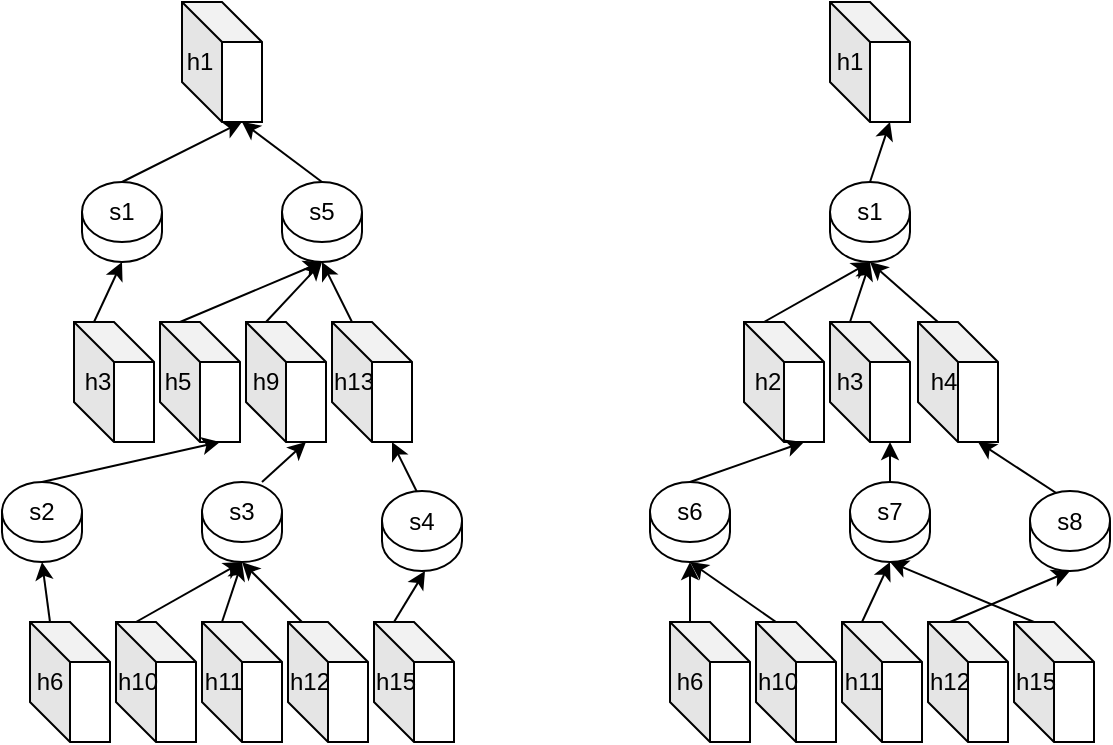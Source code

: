<mxfile version="15.3.8" type="github">
  <diagram id="L08escGr5f01V_NW2MQc" name="第 1 页">
    <mxGraphModel dx="1662" dy="706" grid="1" gridSize="10" guides="1" tooltips="1" connect="1" arrows="1" fold="1" page="1" pageScale="1" pageWidth="827" pageHeight="1169" math="0" shadow="0">
      <root>
        <mxCell id="0" />
        <mxCell id="1" parent="0" />
        <mxCell id="nwQN5Aa6cSu29XIbnHUv-91" value="" style="endArrow=classic;html=1;entryX=0;entryY=0;entryDx=30;entryDy=60;entryPerimeter=0;exitX=0.5;exitY=0;exitDx=0;exitDy=0;" edge="1" parent="1" source="nwQN5Aa6cSu29XIbnHUv-55" target="nwQN5Aa6cSu29XIbnHUv-23">
          <mxGeometry width="50" height="50" relative="1" as="geometry">
            <mxPoint x="664" y="580" as="sourcePoint" />
            <mxPoint x="644" y="460" as="targetPoint" />
          </mxGeometry>
        </mxCell>
        <mxCell id="nwQN5Aa6cSu29XIbnHUv-78" value="" style="endArrow=classic;html=1;entryX=0;entryY=0;entryDx=30;entryDy=60;entryPerimeter=0;exitX=0.5;exitY=0;exitDx=0;exitDy=0;" edge="1" parent="1" source="nwQN5Aa6cSu29XIbnHUv-52" target="nwQN5Aa6cSu29XIbnHUv-7">
          <mxGeometry width="50" height="50" relative="1" as="geometry">
            <mxPoint x="350" y="580" as="sourcePoint" />
            <mxPoint x="249" y="570" as="targetPoint" />
          </mxGeometry>
        </mxCell>
        <mxCell id="nwQN5Aa6cSu29XIbnHUv-1" value="" style="shape=cube;whiteSpace=wrap;html=1;boundedLbl=1;backgroundOutline=1;darkOpacity=0.05;darkOpacity2=0.1;" vertex="1" parent="1">
          <mxGeometry x="230" y="340" width="40" height="60" as="geometry" />
        </mxCell>
        <mxCell id="nwQN5Aa6cSu29XIbnHUv-2" value="" style="shape=cylinder3;whiteSpace=wrap;html=1;boundedLbl=1;backgroundOutline=1;size=15;" vertex="1" parent="1">
          <mxGeometry x="140" y="580" width="40" height="40" as="geometry" />
        </mxCell>
        <mxCell id="nwQN5Aa6cSu29XIbnHUv-4" value="" style="shape=cube;whiteSpace=wrap;html=1;boundedLbl=1;backgroundOutline=1;darkOpacity=0.05;darkOpacity2=0.1;" vertex="1" parent="1">
          <mxGeometry x="176" y="500" width="40" height="60" as="geometry" />
        </mxCell>
        <mxCell id="nwQN5Aa6cSu29XIbnHUv-5" value="" style="shape=cube;whiteSpace=wrap;html=1;boundedLbl=1;backgroundOutline=1;darkOpacity=0.05;darkOpacity2=0.1;" vertex="1" parent="1">
          <mxGeometry x="219" y="500" width="40" height="60" as="geometry" />
        </mxCell>
        <mxCell id="nwQN5Aa6cSu29XIbnHUv-6" value="" style="shape=cube;whiteSpace=wrap;html=1;boundedLbl=1;backgroundOutline=1;darkOpacity=0.05;darkOpacity2=0.1;" vertex="1" parent="1">
          <mxGeometry x="262" y="500" width="40" height="60" as="geometry" />
        </mxCell>
        <mxCell id="nwQN5Aa6cSu29XIbnHUv-7" value="" style="shape=cube;whiteSpace=wrap;html=1;boundedLbl=1;backgroundOutline=1;darkOpacity=0.05;darkOpacity2=0.1;" vertex="1" parent="1">
          <mxGeometry x="305" y="500" width="40" height="60" as="geometry" />
        </mxCell>
        <mxCell id="nwQN5Aa6cSu29XIbnHUv-9" value="" style="shape=cube;whiteSpace=wrap;html=1;boundedLbl=1;backgroundOutline=1;darkOpacity=0.05;darkOpacity2=0.1;" vertex="1" parent="1">
          <mxGeometry x="154" y="650" width="40" height="60" as="geometry" />
        </mxCell>
        <mxCell id="nwQN5Aa6cSu29XIbnHUv-10" value="" style="shape=cube;whiteSpace=wrap;html=1;boundedLbl=1;backgroundOutline=1;darkOpacity=0.05;darkOpacity2=0.1;" vertex="1" parent="1">
          <mxGeometry x="197" y="650" width="40" height="60" as="geometry" />
        </mxCell>
        <mxCell id="nwQN5Aa6cSu29XIbnHUv-11" value="" style="shape=cube;whiteSpace=wrap;html=1;boundedLbl=1;backgroundOutline=1;darkOpacity=0.05;darkOpacity2=0.1;" vertex="1" parent="1">
          <mxGeometry x="240" y="650" width="40" height="60" as="geometry" />
        </mxCell>
        <mxCell id="nwQN5Aa6cSu29XIbnHUv-12" value="" style="shape=cube;whiteSpace=wrap;html=1;boundedLbl=1;backgroundOutline=1;darkOpacity=0.05;darkOpacity2=0.1;" vertex="1" parent="1">
          <mxGeometry x="283" y="650" width="40" height="60" as="geometry" />
        </mxCell>
        <mxCell id="nwQN5Aa6cSu29XIbnHUv-13" value="" style="shape=cube;whiteSpace=wrap;html=1;boundedLbl=1;backgroundOutline=1;darkOpacity=0.05;darkOpacity2=0.1;" vertex="1" parent="1">
          <mxGeometry x="326" y="650" width="40" height="60" as="geometry" />
        </mxCell>
        <mxCell id="nwQN5Aa6cSu29XIbnHUv-15" value="" style="shape=cylinder3;whiteSpace=wrap;html=1;boundedLbl=1;backgroundOutline=1;size=15;" vertex="1" parent="1">
          <mxGeometry x="240" y="580" width="40" height="40" as="geometry" />
        </mxCell>
        <mxCell id="nwQN5Aa6cSu29XIbnHUv-16" value="" style="shape=cylinder3;whiteSpace=wrap;html=1;boundedLbl=1;backgroundOutline=1;size=15;" vertex="1" parent="1">
          <mxGeometry x="330" y="584.5" width="40" height="40" as="geometry" />
        </mxCell>
        <mxCell id="nwQN5Aa6cSu29XIbnHUv-17" value="" style="shape=cylinder3;whiteSpace=wrap;html=1;boundedLbl=1;backgroundOutline=1;size=15;" vertex="1" parent="1">
          <mxGeometry x="180" y="430" width="40" height="40" as="geometry" />
        </mxCell>
        <mxCell id="nwQN5Aa6cSu29XIbnHUv-18" value="" style="shape=cylinder3;whiteSpace=wrap;html=1;boundedLbl=1;backgroundOutline=1;size=15;" vertex="1" parent="1">
          <mxGeometry x="280" y="430" width="40" height="40" as="geometry" />
        </mxCell>
        <mxCell id="nwQN5Aa6cSu29XIbnHUv-19" value="" style="shape=cube;whiteSpace=wrap;html=1;boundedLbl=1;backgroundOutline=1;darkOpacity=0.05;darkOpacity2=0.1;" vertex="1" parent="1">
          <mxGeometry x="554" y="340" width="40" height="60" as="geometry" />
        </mxCell>
        <mxCell id="nwQN5Aa6cSu29XIbnHUv-20" value="" style="shape=cylinder3;whiteSpace=wrap;html=1;boundedLbl=1;backgroundOutline=1;size=15;" vertex="1" parent="1">
          <mxGeometry x="464" y="580" width="40" height="40" as="geometry" />
        </mxCell>
        <mxCell id="nwQN5Aa6cSu29XIbnHUv-21" value="" style="shape=cube;whiteSpace=wrap;html=1;boundedLbl=1;backgroundOutline=1;darkOpacity=0.05;darkOpacity2=0.1;" vertex="1" parent="1">
          <mxGeometry x="511" y="500" width="40" height="60" as="geometry" />
        </mxCell>
        <mxCell id="nwQN5Aa6cSu29XIbnHUv-22" value="" style="shape=cube;whiteSpace=wrap;html=1;boundedLbl=1;backgroundOutline=1;darkOpacity=0.05;darkOpacity2=0.1;" vertex="1" parent="1">
          <mxGeometry x="554" y="500" width="40" height="60" as="geometry" />
        </mxCell>
        <mxCell id="nwQN5Aa6cSu29XIbnHUv-23" value="" style="shape=cube;whiteSpace=wrap;html=1;boundedLbl=1;backgroundOutline=1;darkOpacity=0.05;darkOpacity2=0.1;" vertex="1" parent="1">
          <mxGeometry x="598" y="500" width="40" height="60" as="geometry" />
        </mxCell>
        <mxCell id="nwQN5Aa6cSu29XIbnHUv-30" value="" style="shape=cylinder3;whiteSpace=wrap;html=1;boundedLbl=1;backgroundOutline=1;size=15;" vertex="1" parent="1">
          <mxGeometry x="564" y="580" width="40" height="40" as="geometry" />
        </mxCell>
        <mxCell id="nwQN5Aa6cSu29XIbnHUv-31" value="" style="shape=cylinder3;whiteSpace=wrap;html=1;boundedLbl=1;backgroundOutline=1;size=15;" vertex="1" parent="1">
          <mxGeometry x="654" y="584.5" width="40" height="40" as="geometry" />
        </mxCell>
        <mxCell id="nwQN5Aa6cSu29XIbnHUv-32" value="" style="shape=cylinder3;whiteSpace=wrap;html=1;boundedLbl=1;backgroundOutline=1;size=15;" vertex="1" parent="1">
          <mxGeometry x="554" y="430" width="40" height="40" as="geometry" />
        </mxCell>
        <mxCell id="nwQN5Aa6cSu29XIbnHUv-35" value="h6" style="text;html=1;strokeColor=none;fillColor=none;align=center;verticalAlign=middle;whiteSpace=wrap;rounded=0;" vertex="1" parent="1">
          <mxGeometry x="144" y="670" width="40" height="20" as="geometry" />
        </mxCell>
        <mxCell id="nwQN5Aa6cSu29XIbnHUv-36" value="h10" style="text;html=1;strokeColor=none;fillColor=none;align=center;verticalAlign=middle;whiteSpace=wrap;rounded=0;" vertex="1" parent="1">
          <mxGeometry x="188" y="670" width="40" height="20" as="geometry" />
        </mxCell>
        <mxCell id="nwQN5Aa6cSu29XIbnHUv-37" value="h11" style="text;html=1;strokeColor=none;fillColor=none;align=center;verticalAlign=middle;whiteSpace=wrap;rounded=0;" vertex="1" parent="1">
          <mxGeometry x="231" y="670" width="40" height="20" as="geometry" />
        </mxCell>
        <mxCell id="nwQN5Aa6cSu29XIbnHUv-38" value="h12" style="text;html=1;strokeColor=none;fillColor=none;align=center;verticalAlign=middle;whiteSpace=wrap;rounded=0;" vertex="1" parent="1">
          <mxGeometry x="274" y="670" width="40" height="20" as="geometry" />
        </mxCell>
        <mxCell id="nwQN5Aa6cSu29XIbnHUv-39" value="h15" style="text;html=1;strokeColor=none;fillColor=none;align=center;verticalAlign=middle;whiteSpace=wrap;rounded=0;" vertex="1" parent="1">
          <mxGeometry x="317" y="670" width="40" height="20" as="geometry" />
        </mxCell>
        <mxCell id="nwQN5Aa6cSu29XIbnHUv-40" value="" style="shape=cube;whiteSpace=wrap;html=1;boundedLbl=1;backgroundOutline=1;darkOpacity=0.05;darkOpacity2=0.1;" vertex="1" parent="1">
          <mxGeometry x="474" y="650" width="40" height="60" as="geometry" />
        </mxCell>
        <mxCell id="nwQN5Aa6cSu29XIbnHUv-41" value="" style="shape=cube;whiteSpace=wrap;html=1;boundedLbl=1;backgroundOutline=1;darkOpacity=0.05;darkOpacity2=0.1;" vertex="1" parent="1">
          <mxGeometry x="517" y="650" width="40" height="60" as="geometry" />
        </mxCell>
        <mxCell id="nwQN5Aa6cSu29XIbnHUv-42" value="" style="shape=cube;whiteSpace=wrap;html=1;boundedLbl=1;backgroundOutline=1;darkOpacity=0.05;darkOpacity2=0.1;" vertex="1" parent="1">
          <mxGeometry x="560" y="650" width="40" height="60" as="geometry" />
        </mxCell>
        <mxCell id="nwQN5Aa6cSu29XIbnHUv-43" value="" style="shape=cube;whiteSpace=wrap;html=1;boundedLbl=1;backgroundOutline=1;darkOpacity=0.05;darkOpacity2=0.1;" vertex="1" parent="1">
          <mxGeometry x="603" y="650" width="40" height="60" as="geometry" />
        </mxCell>
        <mxCell id="nwQN5Aa6cSu29XIbnHUv-44" value="" style="shape=cube;whiteSpace=wrap;html=1;boundedLbl=1;backgroundOutline=1;darkOpacity=0.05;darkOpacity2=0.1;" vertex="1" parent="1">
          <mxGeometry x="646" y="650" width="40" height="60" as="geometry" />
        </mxCell>
        <mxCell id="nwQN5Aa6cSu29XIbnHUv-45" value="h6" style="text;html=1;strokeColor=none;fillColor=none;align=center;verticalAlign=middle;whiteSpace=wrap;rounded=0;" vertex="1" parent="1">
          <mxGeometry x="464" y="670" width="40" height="20" as="geometry" />
        </mxCell>
        <mxCell id="nwQN5Aa6cSu29XIbnHUv-46" value="h10" style="text;html=1;strokeColor=none;fillColor=none;align=center;verticalAlign=middle;whiteSpace=wrap;rounded=0;" vertex="1" parent="1">
          <mxGeometry x="508" y="670" width="40" height="20" as="geometry" />
        </mxCell>
        <mxCell id="nwQN5Aa6cSu29XIbnHUv-47" value="h11" style="text;html=1;strokeColor=none;fillColor=none;align=center;verticalAlign=middle;whiteSpace=wrap;rounded=0;" vertex="1" parent="1">
          <mxGeometry x="551" y="670" width="40" height="20" as="geometry" />
        </mxCell>
        <mxCell id="nwQN5Aa6cSu29XIbnHUv-48" value="h12" style="text;html=1;strokeColor=none;fillColor=none;align=center;verticalAlign=middle;whiteSpace=wrap;rounded=0;" vertex="1" parent="1">
          <mxGeometry x="594" y="670" width="40" height="20" as="geometry" />
        </mxCell>
        <mxCell id="nwQN5Aa6cSu29XIbnHUv-49" value="h15" style="text;html=1;strokeColor=none;fillColor=none;align=center;verticalAlign=middle;whiteSpace=wrap;rounded=0;" vertex="1" parent="1">
          <mxGeometry x="637" y="670" width="40" height="20" as="geometry" />
        </mxCell>
        <mxCell id="nwQN5Aa6cSu29XIbnHUv-50" value="s2" style="text;html=1;strokeColor=none;fillColor=none;align=center;verticalAlign=middle;whiteSpace=wrap;rounded=0;" vertex="1" parent="1">
          <mxGeometry x="140" y="585" width="40" height="20" as="geometry" />
        </mxCell>
        <mxCell id="nwQN5Aa6cSu29XIbnHUv-51" value="s3" style="text;html=1;strokeColor=none;fillColor=none;align=center;verticalAlign=middle;whiteSpace=wrap;rounded=0;" vertex="1" parent="1">
          <mxGeometry x="240" y="585" width="40" height="20" as="geometry" />
        </mxCell>
        <mxCell id="nwQN5Aa6cSu29XIbnHUv-52" value="s4" style="text;html=1;strokeColor=none;fillColor=none;align=center;verticalAlign=middle;whiteSpace=wrap;rounded=0;" vertex="1" parent="1">
          <mxGeometry x="330" y="590" width="40" height="20" as="geometry" />
        </mxCell>
        <mxCell id="nwQN5Aa6cSu29XIbnHUv-53" value="s6" style="text;html=1;strokeColor=none;fillColor=none;align=center;verticalAlign=middle;whiteSpace=wrap;rounded=0;" vertex="1" parent="1">
          <mxGeometry x="464" y="585" width="40" height="20" as="geometry" />
        </mxCell>
        <mxCell id="nwQN5Aa6cSu29XIbnHUv-54" value="s7" style="text;html=1;strokeColor=none;fillColor=none;align=center;verticalAlign=middle;whiteSpace=wrap;rounded=0;" vertex="1" parent="1">
          <mxGeometry x="564" y="585" width="40" height="20" as="geometry" />
        </mxCell>
        <mxCell id="nwQN5Aa6cSu29XIbnHUv-55" value="s8" style="text;html=1;strokeColor=none;fillColor=none;align=center;verticalAlign=middle;whiteSpace=wrap;rounded=0;" vertex="1" parent="1">
          <mxGeometry x="654" y="590" width="40" height="20" as="geometry" />
        </mxCell>
        <mxCell id="nwQN5Aa6cSu29XIbnHUv-56" value="s1" style="text;html=1;strokeColor=none;fillColor=none;align=center;verticalAlign=middle;whiteSpace=wrap;rounded=0;" vertex="1" parent="1">
          <mxGeometry x="554" y="435" width="40" height="20" as="geometry" />
        </mxCell>
        <mxCell id="nwQN5Aa6cSu29XIbnHUv-57" value="s1" style="text;html=1;strokeColor=none;fillColor=none;align=center;verticalAlign=middle;whiteSpace=wrap;rounded=0;" vertex="1" parent="1">
          <mxGeometry x="180" y="435" width="40" height="20" as="geometry" />
        </mxCell>
        <mxCell id="nwQN5Aa6cSu29XIbnHUv-58" value="s5" style="text;html=1;strokeColor=none;fillColor=none;align=center;verticalAlign=middle;whiteSpace=wrap;rounded=0;" vertex="1" parent="1">
          <mxGeometry x="280" y="435" width="40" height="20" as="geometry" />
        </mxCell>
        <mxCell id="nwQN5Aa6cSu29XIbnHUv-59" value="h1" style="text;html=1;strokeColor=none;fillColor=none;align=center;verticalAlign=middle;whiteSpace=wrap;rounded=0;" vertex="1" parent="1">
          <mxGeometry x="219" y="360" width="40" height="20" as="geometry" />
        </mxCell>
        <mxCell id="nwQN5Aa6cSu29XIbnHUv-61" value="h1" style="text;html=1;strokeColor=none;fillColor=none;align=center;verticalAlign=middle;whiteSpace=wrap;rounded=0;" vertex="1" parent="1">
          <mxGeometry x="544" y="360" width="40" height="20" as="geometry" />
        </mxCell>
        <mxCell id="nwQN5Aa6cSu29XIbnHUv-62" value="h3" style="text;html=1;strokeColor=none;fillColor=none;align=center;verticalAlign=middle;whiteSpace=wrap;rounded=0;" vertex="1" parent="1">
          <mxGeometry x="168" y="520" width="40" height="20" as="geometry" />
        </mxCell>
        <mxCell id="nwQN5Aa6cSu29XIbnHUv-63" value="h5" style="text;html=1;strokeColor=none;fillColor=none;align=center;verticalAlign=middle;whiteSpace=wrap;rounded=0;" vertex="1" parent="1">
          <mxGeometry x="208" y="520" width="40" height="20" as="geometry" />
        </mxCell>
        <mxCell id="nwQN5Aa6cSu29XIbnHUv-64" value="h9" style="text;html=1;strokeColor=none;fillColor=none;align=center;verticalAlign=middle;whiteSpace=wrap;rounded=0;" vertex="1" parent="1">
          <mxGeometry x="252" y="520" width="40" height="20" as="geometry" />
        </mxCell>
        <mxCell id="nwQN5Aa6cSu29XIbnHUv-65" value="h13" style="text;html=1;strokeColor=none;fillColor=none;align=center;verticalAlign=middle;whiteSpace=wrap;rounded=0;" vertex="1" parent="1">
          <mxGeometry x="296" y="520" width="40" height="20" as="geometry" />
        </mxCell>
        <mxCell id="nwQN5Aa6cSu29XIbnHUv-66" value="h3" style="text;html=1;strokeColor=none;fillColor=none;align=center;verticalAlign=middle;whiteSpace=wrap;rounded=0;" vertex="1" parent="1">
          <mxGeometry x="544" y="520" width="40" height="20" as="geometry" />
        </mxCell>
        <mxCell id="nwQN5Aa6cSu29XIbnHUv-67" value="h2" style="text;html=1;strokeColor=none;fillColor=none;align=center;verticalAlign=middle;whiteSpace=wrap;rounded=0;" vertex="1" parent="1">
          <mxGeometry x="503" y="520" width="40" height="20" as="geometry" />
        </mxCell>
        <mxCell id="nwQN5Aa6cSu29XIbnHUv-68" value="h4" style="text;html=1;strokeColor=none;fillColor=none;align=center;verticalAlign=middle;whiteSpace=wrap;rounded=0;" vertex="1" parent="1">
          <mxGeometry x="591" y="520" width="40" height="20" as="geometry" />
        </mxCell>
        <mxCell id="nwQN5Aa6cSu29XIbnHUv-69" value="" style="endArrow=classic;html=1;exitX=0;exitY=0;exitDx=10;exitDy=0;exitPerimeter=0;entryX=0.5;entryY=1;entryDx=0;entryDy=0;entryPerimeter=0;" edge="1" parent="1" source="nwQN5Aa6cSu29XIbnHUv-9" target="nwQN5Aa6cSu29XIbnHUv-2">
          <mxGeometry width="50" height="50" relative="1" as="geometry">
            <mxPoint x="390" y="620" as="sourcePoint" />
            <mxPoint x="440" y="570" as="targetPoint" />
          </mxGeometry>
        </mxCell>
        <mxCell id="nwQN5Aa6cSu29XIbnHUv-70" value="" style="endArrow=classic;html=1;exitX=0;exitY=0;exitDx=10;exitDy=0;exitPerimeter=0;entryX=0.5;entryY=1;entryDx=0;entryDy=0;entryPerimeter=0;" edge="1" parent="1" source="nwQN5Aa6cSu29XIbnHUv-10" target="nwQN5Aa6cSu29XIbnHUv-15">
          <mxGeometry width="50" height="50" relative="1" as="geometry">
            <mxPoint x="390" y="620" as="sourcePoint" />
            <mxPoint x="440" y="610" as="targetPoint" />
          </mxGeometry>
        </mxCell>
        <mxCell id="nwQN5Aa6cSu29XIbnHUv-71" value="" style="endArrow=classic;html=1;exitX=0;exitY=0;exitDx=10;exitDy=0;exitPerimeter=0;" edge="1" parent="1" source="nwQN5Aa6cSu29XIbnHUv-11">
          <mxGeometry width="50" height="50" relative="1" as="geometry">
            <mxPoint x="217" y="660" as="sourcePoint" />
            <mxPoint x="260" y="620" as="targetPoint" />
          </mxGeometry>
        </mxCell>
        <mxCell id="nwQN5Aa6cSu29XIbnHUv-72" value="" style="endArrow=classic;html=1;" edge="1" parent="1">
          <mxGeometry width="50" height="50" relative="1" as="geometry">
            <mxPoint x="290" y="650" as="sourcePoint" />
            <mxPoint x="260" y="620" as="targetPoint" />
          </mxGeometry>
        </mxCell>
        <mxCell id="nwQN5Aa6cSu29XIbnHUv-73" value="" style="endArrow=classic;html=1;exitX=0;exitY=0;exitDx=10;exitDy=0;exitPerimeter=0;entryX=0.5;entryY=1;entryDx=0;entryDy=0;entryPerimeter=0;" edge="1" parent="1" source="nwQN5Aa6cSu29XIbnHUv-13">
          <mxGeometry width="50" height="50" relative="1" as="geometry">
            <mxPoint x="298.5" y="654.5" as="sourcePoint" />
            <mxPoint x="351.5" y="624.5" as="targetPoint" />
          </mxGeometry>
        </mxCell>
        <mxCell id="nwQN5Aa6cSu29XIbnHUv-75" value="" style="endArrow=classic;html=1;exitX=0.5;exitY=0;exitDx=0;exitDy=0;entryX=0;entryY=0;entryDx=30;entryDy=60;entryPerimeter=0;exitPerimeter=0;" edge="1" parent="1" source="nwQN5Aa6cSu29XIbnHUv-2" target="nwQN5Aa6cSu29XIbnHUv-5">
          <mxGeometry width="50" height="50" relative="1" as="geometry">
            <mxPoint x="247" y="690" as="sourcePoint" />
            <mxPoint x="300" y="660" as="targetPoint" />
          </mxGeometry>
        </mxCell>
        <mxCell id="nwQN5Aa6cSu29XIbnHUv-77" value="" style="endArrow=classic;html=1;entryX=0;entryY=0;entryDx=30;entryDy=60;entryPerimeter=0;" edge="1" parent="1" target="nwQN5Aa6cSu29XIbnHUv-6">
          <mxGeometry width="50" height="50" relative="1" as="geometry">
            <mxPoint x="270" y="580" as="sourcePoint" />
            <mxPoint x="280" y="560" as="targetPoint" />
          </mxGeometry>
        </mxCell>
        <mxCell id="nwQN5Aa6cSu29XIbnHUv-79" value="" style="endArrow=classic;html=1;entryX=0.5;entryY=1;entryDx=0;entryDy=0;entryPerimeter=0;exitX=0;exitY=0;exitDx=10;exitDy=0;exitPerimeter=0;" edge="1" parent="1" source="nwQN5Aa6cSu29XIbnHUv-7" target="nwQN5Aa6cSu29XIbnHUv-18">
          <mxGeometry width="50" height="50" relative="1" as="geometry">
            <mxPoint x="320" y="510" as="sourcePoint" />
            <mxPoint x="440" y="570" as="targetPoint" />
          </mxGeometry>
        </mxCell>
        <mxCell id="nwQN5Aa6cSu29XIbnHUv-80" value="" style="endArrow=classic;html=1;exitX=0;exitY=0;exitDx=10;exitDy=0;exitPerimeter=0;" edge="1" parent="1" source="nwQN5Aa6cSu29XIbnHUv-6">
          <mxGeometry width="50" height="50" relative="1" as="geometry">
            <mxPoint x="325" y="510" as="sourcePoint" />
            <mxPoint x="300" y="470" as="targetPoint" />
          </mxGeometry>
        </mxCell>
        <mxCell id="nwQN5Aa6cSu29XIbnHUv-81" value="" style="endArrow=classic;html=1;exitX=0;exitY=0;exitDx=10;exitDy=0;exitPerimeter=0;" edge="1" parent="1" source="nwQN5Aa6cSu29XIbnHUv-5">
          <mxGeometry width="50" height="50" relative="1" as="geometry">
            <mxPoint x="335" y="520" as="sourcePoint" />
            <mxPoint x="300" y="470" as="targetPoint" />
          </mxGeometry>
        </mxCell>
        <mxCell id="nwQN5Aa6cSu29XIbnHUv-82" value="" style="endArrow=classic;html=1;entryX=0.5;entryY=1;entryDx=0;entryDy=0;entryPerimeter=0;exitX=0;exitY=0;exitDx=10;exitDy=0;exitPerimeter=0;" edge="1" parent="1" source="nwQN5Aa6cSu29XIbnHUv-4" target="nwQN5Aa6cSu29XIbnHUv-17">
          <mxGeometry width="50" height="50" relative="1" as="geometry">
            <mxPoint x="345" y="530" as="sourcePoint" />
            <mxPoint x="330" y="500" as="targetPoint" />
          </mxGeometry>
        </mxCell>
        <mxCell id="nwQN5Aa6cSu29XIbnHUv-83" value="" style="endArrow=classic;html=1;entryX=0;entryY=0;entryDx=30;entryDy=60;entryPerimeter=0;exitX=0.5;exitY=0;exitDx=0;exitDy=0;exitPerimeter=0;" edge="1" parent="1" source="nwQN5Aa6cSu29XIbnHUv-18" target="nwQN5Aa6cSu29XIbnHUv-1">
          <mxGeometry width="50" height="50" relative="1" as="geometry">
            <mxPoint x="355" y="540" as="sourcePoint" />
            <mxPoint x="340" y="510" as="targetPoint" />
          </mxGeometry>
        </mxCell>
        <mxCell id="nwQN5Aa6cSu29XIbnHUv-84" value="" style="endArrow=classic;html=1;exitX=0.5;exitY=0;exitDx=0;exitDy=0;exitPerimeter=0;" edge="1" parent="1" source="nwQN5Aa6cSu29XIbnHUv-17">
          <mxGeometry width="50" height="50" relative="1" as="geometry">
            <mxPoint x="365" y="550" as="sourcePoint" />
            <mxPoint x="260" y="400" as="targetPoint" />
          </mxGeometry>
        </mxCell>
        <mxCell id="nwQN5Aa6cSu29XIbnHUv-85" value="" style="endArrow=classic;html=1;exitX=0.5;exitY=0;exitDx=0;exitDy=0;exitPerimeter=0;entryX=0;entryY=0;entryDx=30;entryDy=60;entryPerimeter=0;" edge="1" parent="1" source="nwQN5Aa6cSu29XIbnHUv-32" target="nwQN5Aa6cSu29XIbnHUv-19">
          <mxGeometry width="50" height="50" relative="1" as="geometry">
            <mxPoint x="164" y="440" as="sourcePoint" />
            <mxPoint x="224" y="410" as="targetPoint" />
          </mxGeometry>
        </mxCell>
        <mxCell id="nwQN5Aa6cSu29XIbnHUv-86" value="" style="endArrow=classic;html=1;exitX=0;exitY=0;exitDx=10;exitDy=0;exitPerimeter=0;entryX=0.5;entryY=1;entryDx=0;entryDy=0;entryPerimeter=0;" edge="1" parent="1" source="nwQN5Aa6cSu29XIbnHUv-21" target="nwQN5Aa6cSu29XIbnHUv-32">
          <mxGeometry width="50" height="50" relative="1" as="geometry">
            <mxPoint x="584" y="440" as="sourcePoint" />
            <mxPoint x="594" y="410" as="targetPoint" />
          </mxGeometry>
        </mxCell>
        <mxCell id="nwQN5Aa6cSu29XIbnHUv-87" value="" style="endArrow=classic;html=1;exitX=0;exitY=0;exitDx=10;exitDy=0;exitPerimeter=0;" edge="1" parent="1" source="nwQN5Aa6cSu29XIbnHUv-22">
          <mxGeometry width="50" height="50" relative="1" as="geometry">
            <mxPoint x="594" y="450" as="sourcePoint" />
            <mxPoint x="574" y="470" as="targetPoint" />
          </mxGeometry>
        </mxCell>
        <mxCell id="nwQN5Aa6cSu29XIbnHUv-88" value="" style="endArrow=classic;html=1;exitX=0;exitY=0;exitDx=10;exitDy=0;exitPerimeter=0;entryX=0.5;entryY=1;entryDx=0;entryDy=0;entryPerimeter=0;" edge="1" parent="1" source="nwQN5Aa6cSu29XIbnHUv-23" target="nwQN5Aa6cSu29XIbnHUv-32">
          <mxGeometry width="50" height="50" relative="1" as="geometry">
            <mxPoint x="604" y="460" as="sourcePoint" />
            <mxPoint x="614" y="430" as="targetPoint" />
          </mxGeometry>
        </mxCell>
        <mxCell id="nwQN5Aa6cSu29XIbnHUv-89" value="" style="endArrow=classic;html=1;exitX=0.5;exitY=0;exitDx=0;exitDy=0;exitPerimeter=0;entryX=0;entryY=0;entryDx=30;entryDy=60;entryPerimeter=0;" edge="1" parent="1" source="nwQN5Aa6cSu29XIbnHUv-20" target="nwQN5Aa6cSu29XIbnHUv-21">
          <mxGeometry width="50" height="50" relative="1" as="geometry">
            <mxPoint x="614" y="470" as="sourcePoint" />
            <mxPoint x="624" y="440" as="targetPoint" />
          </mxGeometry>
        </mxCell>
        <mxCell id="nwQN5Aa6cSu29XIbnHUv-90" value="" style="endArrow=classic;html=1;exitX=0.5;exitY=0;exitDx=0;exitDy=0;exitPerimeter=0;entryX=0;entryY=0;entryDx=30;entryDy=60;entryPerimeter=0;" edge="1" parent="1" source="nwQN5Aa6cSu29XIbnHUv-30" target="nwQN5Aa6cSu29XIbnHUv-22">
          <mxGeometry width="50" height="50" relative="1" as="geometry">
            <mxPoint x="624" y="480" as="sourcePoint" />
            <mxPoint x="634" y="450" as="targetPoint" />
          </mxGeometry>
        </mxCell>
        <mxCell id="nwQN5Aa6cSu29XIbnHUv-93" value="" style="endArrow=classic;html=1;exitX=0;exitY=0;exitDx=10;exitDy=0;exitPerimeter=0;entryX=0.5;entryY=1;entryDx=0;entryDy=0;entryPerimeter=0;" edge="1" parent="1" source="nwQN5Aa6cSu29XIbnHUv-40" target="nwQN5Aa6cSu29XIbnHUv-20">
          <mxGeometry width="50" height="50" relative="1" as="geometry">
            <mxPoint x="344" y="620" as="sourcePoint" />
            <mxPoint x="394" y="570" as="targetPoint" />
          </mxGeometry>
        </mxCell>
        <mxCell id="nwQN5Aa6cSu29XIbnHUv-94" value="" style="endArrow=classic;html=1;exitX=0;exitY=0;exitDx=10;exitDy=0;exitPerimeter=0;entryX=0.5;entryY=1;entryDx=0;entryDy=0;entryPerimeter=0;" edge="1" parent="1" source="nwQN5Aa6cSu29XIbnHUv-41" target="nwQN5Aa6cSu29XIbnHUv-20">
          <mxGeometry width="50" height="50" relative="1" as="geometry">
            <mxPoint x="494" y="660" as="sourcePoint" />
            <mxPoint x="494" y="630" as="targetPoint" />
          </mxGeometry>
        </mxCell>
        <mxCell id="nwQN5Aa6cSu29XIbnHUv-95" value="" style="endArrow=classic;html=1;exitX=0;exitY=0;exitDx=10;exitDy=0;exitPerimeter=0;entryX=0.5;entryY=1;entryDx=0;entryDy=0;entryPerimeter=0;" edge="1" parent="1" source="nwQN5Aa6cSu29XIbnHUv-42" target="nwQN5Aa6cSu29XIbnHUv-30">
          <mxGeometry width="50" height="50" relative="1" as="geometry">
            <mxPoint x="504" y="670" as="sourcePoint" />
            <mxPoint x="504" y="640" as="targetPoint" />
          </mxGeometry>
        </mxCell>
        <mxCell id="nwQN5Aa6cSu29XIbnHUv-96" value="" style="endArrow=classic;html=1;exitX=0;exitY=0;exitDx=10;exitDy=0;exitPerimeter=0;" edge="1" parent="1" source="nwQN5Aa6cSu29XIbnHUv-44">
          <mxGeometry width="50" height="50" relative="1" as="geometry">
            <mxPoint x="514" y="680" as="sourcePoint" />
            <mxPoint x="584" y="620" as="targetPoint" />
          </mxGeometry>
        </mxCell>
        <mxCell id="nwQN5Aa6cSu29XIbnHUv-97" value="" style="endArrow=classic;html=1;entryX=0.5;entryY=1;entryDx=0;entryDy=0;entryPerimeter=0;" edge="1" parent="1" target="nwQN5Aa6cSu29XIbnHUv-31">
          <mxGeometry width="50" height="50" relative="1" as="geometry">
            <mxPoint x="614" y="650" as="sourcePoint" />
            <mxPoint x="524" y="660" as="targetPoint" />
          </mxGeometry>
        </mxCell>
      </root>
    </mxGraphModel>
  </diagram>
</mxfile>
